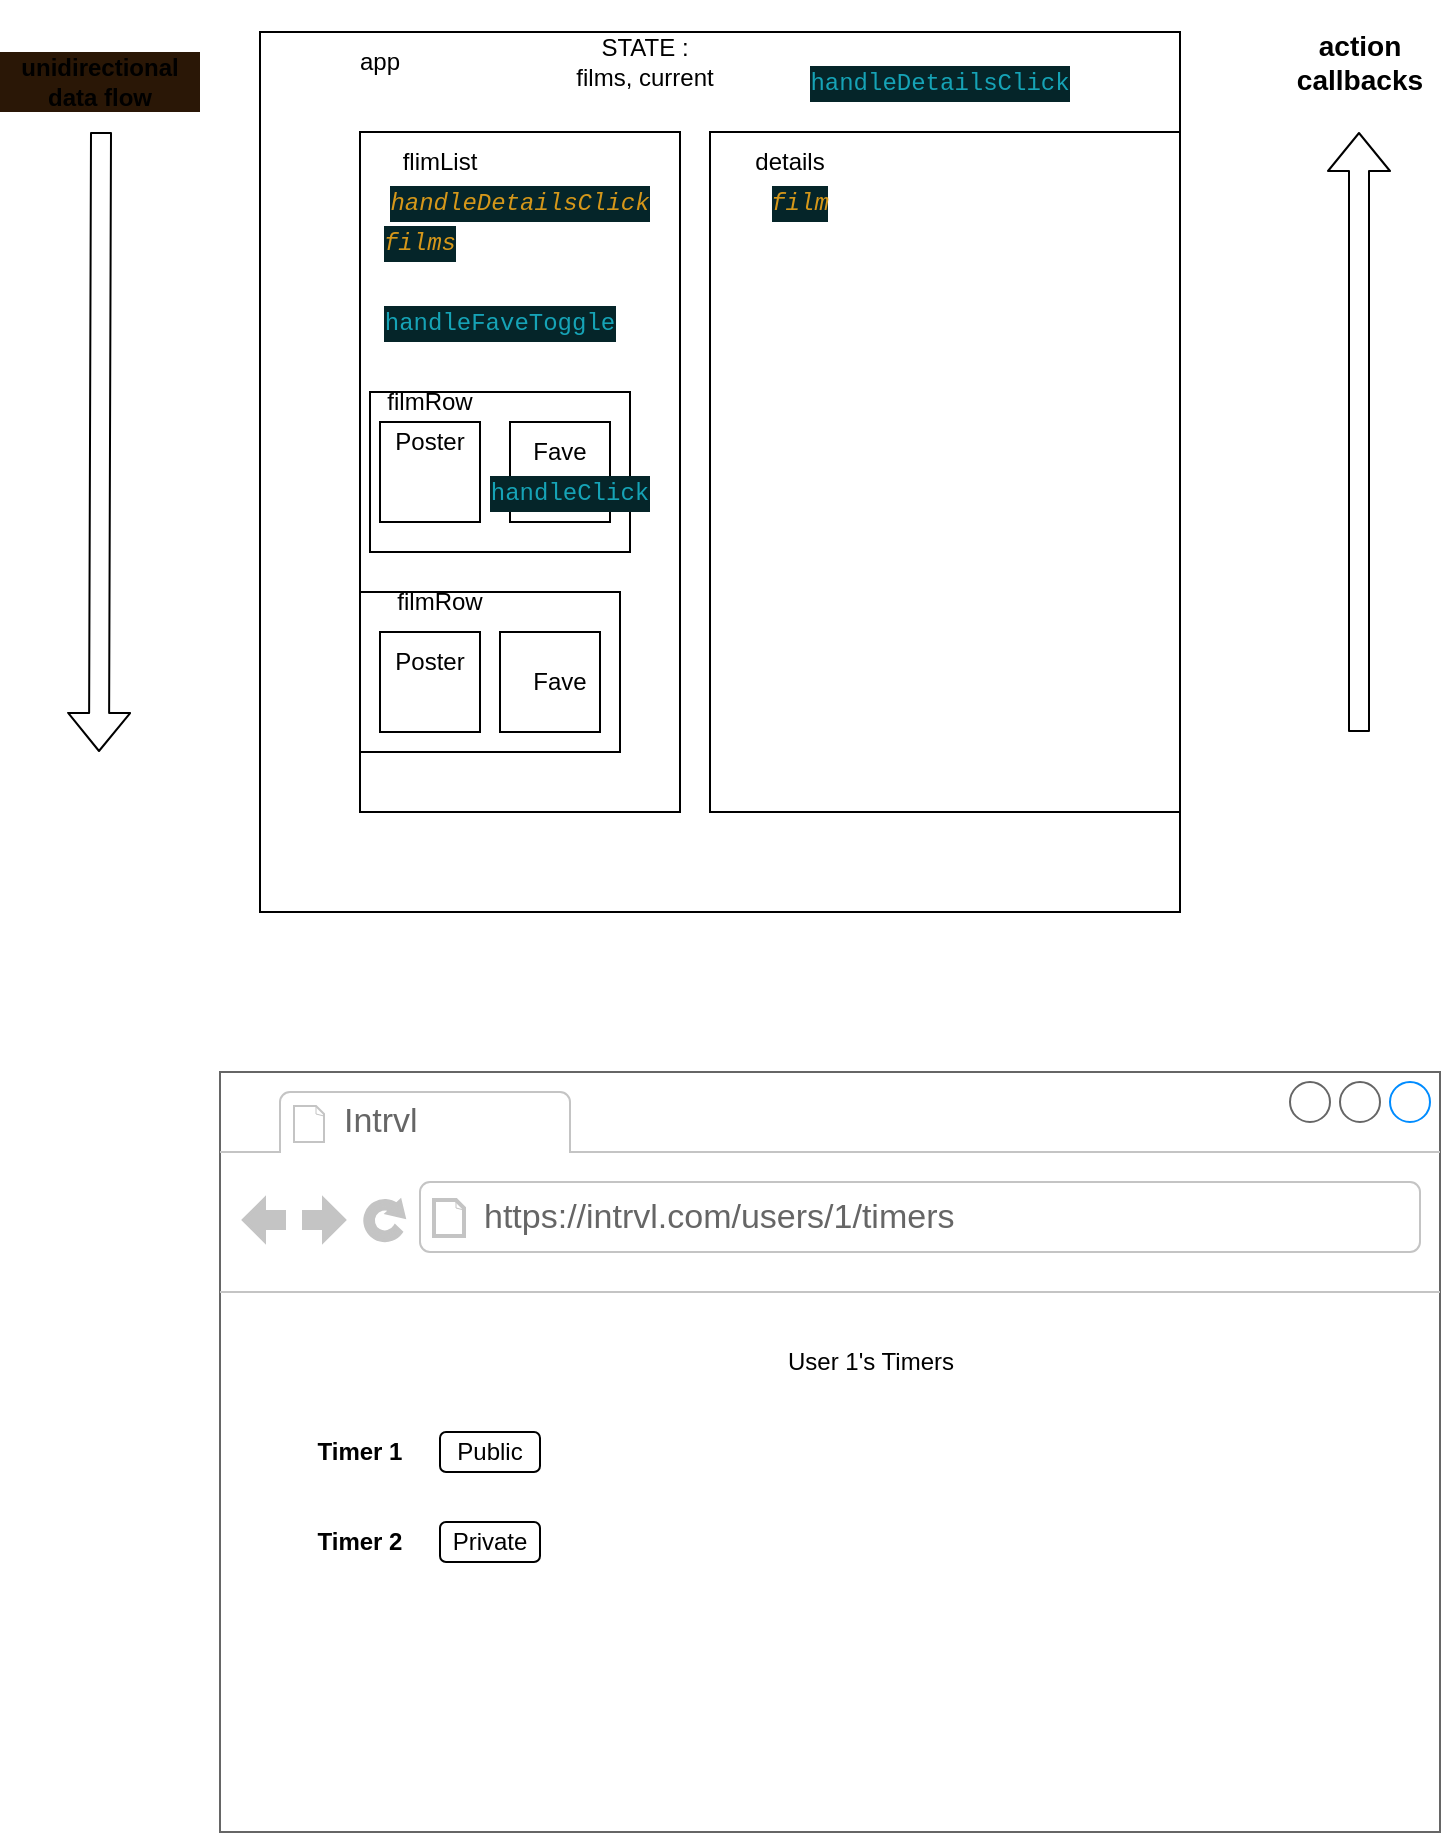 <mxfile>
    <diagram id="TGxYUn0rRdy-a8Jur79q" name="Page-1">
        <mxGraphModel dx="123" dy="530" grid="1" gridSize="10" guides="1" tooltips="1" connect="1" arrows="1" fold="1" page="1" pageScale="1" pageWidth="850" pageHeight="1100" math="0" shadow="0">
            <root>
                <mxCell id="0"/>
                <mxCell id="1" parent="0"/>
                <mxCell id="RTPB-mFvx7lJfbsmUgy_-11" value="" style="strokeWidth=1;shadow=0;dashed=0;align=center;html=1;shape=mxgraph.mockup.containers.browserWindow;rSize=0;strokeColor=#666666;strokeColor2=#008cff;strokeColor3=#c4c4c4;mainText=,;recursiveResize=0;" parent="1" vertex="1">
                    <mxGeometry x="110" y="550" width="610" height="380" as="geometry"/>
                </mxCell>
                <mxCell id="RTPB-mFvx7lJfbsmUgy_-12" value="Intrvl" style="strokeWidth=1;shadow=0;dashed=0;align=center;html=1;shape=mxgraph.mockup.containers.anchor;fontSize=17;fontColor=#666666;align=left;" parent="RTPB-mFvx7lJfbsmUgy_-11" vertex="1">
                    <mxGeometry x="60" y="12" width="90" height="26" as="geometry"/>
                </mxCell>
                <mxCell id="RTPB-mFvx7lJfbsmUgy_-13" value="https://intrvl.com/users/1/timers" style="strokeWidth=1;shadow=0;dashed=0;align=center;html=1;shape=mxgraph.mockup.containers.anchor;rSize=0;fontSize=17;fontColor=#666666;align=left;" parent="RTPB-mFvx7lJfbsmUgy_-11" vertex="1">
                    <mxGeometry x="130" y="60" width="250" height="26" as="geometry"/>
                </mxCell>
                <mxCell id="RTPB-mFvx7lJfbsmUgy_-18" value="&lt;b&gt;Timer 1&lt;/b&gt;" style="text;html=1;strokeColor=none;fillColor=none;align=center;verticalAlign=middle;whiteSpace=wrap;rounded=0;" parent="RTPB-mFvx7lJfbsmUgy_-11" vertex="1">
                    <mxGeometry x="40" y="175" width="60" height="30" as="geometry"/>
                </mxCell>
                <mxCell id="RTPB-mFvx7lJfbsmUgy_-19" value="User 1's Timers" style="text;html=1;strokeColor=none;fillColor=none;align=center;verticalAlign=middle;whiteSpace=wrap;rounded=0;" parent="RTPB-mFvx7lJfbsmUgy_-11" vertex="1">
                    <mxGeometry x="272.5" y="130" width="105" height="30" as="geometry"/>
                </mxCell>
                <mxCell id="RTPB-mFvx7lJfbsmUgy_-21" value="&lt;b&gt;Timer 2&lt;/b&gt;" style="text;html=1;strokeColor=none;fillColor=none;align=center;verticalAlign=middle;whiteSpace=wrap;rounded=0;" parent="RTPB-mFvx7lJfbsmUgy_-11" vertex="1">
                    <mxGeometry x="40" y="220" width="60" height="30" as="geometry"/>
                </mxCell>
                <mxCell id="RTPB-mFvx7lJfbsmUgy_-22" value="Public" style="rounded=1;whiteSpace=wrap;html=1;" parent="RTPB-mFvx7lJfbsmUgy_-11" vertex="1">
                    <mxGeometry x="110" y="180" width="50" height="20" as="geometry"/>
                </mxCell>
                <mxCell id="RTPB-mFvx7lJfbsmUgy_-23" value="Private" style="rounded=1;whiteSpace=wrap;html=1;" parent="RTPB-mFvx7lJfbsmUgy_-11" vertex="1">
                    <mxGeometry x="110" y="225" width="50" height="20" as="geometry"/>
                </mxCell>
                <mxCell id="QYoHxkmeRW3c7rtWosor-1" value="" style="rounded=0;whiteSpace=wrap;html=1;" parent="1" vertex="1">
                    <mxGeometry x="130" y="30" width="460" height="440" as="geometry"/>
                </mxCell>
                <mxCell id="QYoHxkmeRW3c7rtWosor-2" value="" style="rounded=0;whiteSpace=wrap;html=1;" parent="1" vertex="1">
                    <mxGeometry x="180" y="80" width="160" height="340" as="geometry"/>
                </mxCell>
                <mxCell id="QYoHxkmeRW3c7rtWosor-3" value="app" style="text;html=1;strokeColor=none;fillColor=none;align=center;verticalAlign=middle;whiteSpace=wrap;rounded=0;" parent="1" vertex="1">
                    <mxGeometry x="160" y="30" width="60" height="30" as="geometry"/>
                </mxCell>
                <mxCell id="QYoHxkmeRW3c7rtWosor-5" value="flimList" style="text;html=1;strokeColor=none;fillColor=none;align=center;verticalAlign=middle;whiteSpace=wrap;rounded=0;" parent="1" vertex="1">
                    <mxGeometry x="190" y="80" width="60" height="30" as="geometry"/>
                </mxCell>
                <mxCell id="QYoHxkmeRW3c7rtWosor-6" value="" style="rounded=0;whiteSpace=wrap;html=1;" parent="1" vertex="1">
                    <mxGeometry x="185" y="210" width="130" height="80" as="geometry"/>
                </mxCell>
                <mxCell id="QYoHxkmeRW3c7rtWosor-7" value="filmRow" style="text;html=1;strokeColor=none;fillColor=none;align=center;verticalAlign=middle;whiteSpace=wrap;rounded=0;" parent="1" vertex="1">
                    <mxGeometry x="185" y="200" width="60" height="30" as="geometry"/>
                </mxCell>
                <mxCell id="QYoHxkmeRW3c7rtWosor-8" value="" style="rounded=0;whiteSpace=wrap;html=1;" parent="1" vertex="1">
                    <mxGeometry x="190" y="225" width="50" height="50" as="geometry"/>
                </mxCell>
                <mxCell id="QYoHxkmeRW3c7rtWosor-9" value="Poster" style="text;html=1;strokeColor=none;fillColor=none;align=center;verticalAlign=middle;whiteSpace=wrap;rounded=0;" parent="1" vertex="1">
                    <mxGeometry x="185" y="220" width="60" height="30" as="geometry"/>
                </mxCell>
                <mxCell id="QYoHxkmeRW3c7rtWosor-10" value="" style="rounded=0;whiteSpace=wrap;html=1;" parent="1" vertex="1">
                    <mxGeometry x="255" y="225" width="50" height="50" as="geometry"/>
                </mxCell>
                <mxCell id="QYoHxkmeRW3c7rtWosor-11" value="Fave" style="text;html=1;strokeColor=none;fillColor=none;align=center;verticalAlign=middle;whiteSpace=wrap;rounded=0;" parent="1" vertex="1">
                    <mxGeometry x="250" y="225" width="60" height="30" as="geometry"/>
                </mxCell>
                <mxCell id="QYoHxkmeRW3c7rtWosor-12" value="" style="rounded=0;whiteSpace=wrap;html=1;" parent="1" vertex="1">
                    <mxGeometry x="355" y="80" width="235" height="340" as="geometry"/>
                </mxCell>
                <mxCell id="QYoHxkmeRW3c7rtWosor-13" value="details" style="text;html=1;strokeColor=none;fillColor=none;align=center;verticalAlign=middle;whiteSpace=wrap;rounded=0;" parent="1" vertex="1">
                    <mxGeometry x="365" y="80" width="60" height="30" as="geometry"/>
                </mxCell>
                <mxCell id="QYoHxkmeRW3c7rtWosor-14" value="" style="rounded=0;whiteSpace=wrap;html=1;" parent="1" vertex="1">
                    <mxGeometry x="180" y="310" width="130" height="80" as="geometry"/>
                </mxCell>
                <mxCell id="QYoHxkmeRW3c7rtWosor-15" value="filmRow" style="text;html=1;strokeColor=none;fillColor=none;align=center;verticalAlign=middle;whiteSpace=wrap;rounded=0;" parent="1" vertex="1">
                    <mxGeometry x="190" y="300" width="60" height="30" as="geometry"/>
                </mxCell>
                <mxCell id="QYoHxkmeRW3c7rtWosor-16" value="" style="rounded=0;whiteSpace=wrap;html=1;" parent="1" vertex="1">
                    <mxGeometry x="190" y="330" width="50" height="50" as="geometry"/>
                </mxCell>
                <mxCell id="QYoHxkmeRW3c7rtWosor-17" value="Poster" style="text;html=1;strokeColor=none;fillColor=none;align=center;verticalAlign=middle;whiteSpace=wrap;rounded=0;" parent="1" vertex="1">
                    <mxGeometry x="185" y="330" width="60" height="30" as="geometry"/>
                </mxCell>
                <mxCell id="QYoHxkmeRW3c7rtWosor-18" value="" style="rounded=0;whiteSpace=wrap;html=1;" parent="1" vertex="1">
                    <mxGeometry x="250" y="330" width="50" height="50" as="geometry"/>
                </mxCell>
                <mxCell id="QYoHxkmeRW3c7rtWosor-19" value="Fave" style="text;html=1;strokeColor=none;fillColor=none;align=center;verticalAlign=middle;whiteSpace=wrap;rounded=0;" parent="1" vertex="1">
                    <mxGeometry x="250" y="340" width="60" height="30" as="geometry"/>
                </mxCell>
                <mxCell id="2" value="STATE :&lt;br&gt;films, current" style="text;html=1;strokeColor=none;fillColor=none;align=center;verticalAlign=middle;whiteSpace=wrap;rounded=0;" vertex="1" parent="1">
                    <mxGeometry x="225" y="30" width="195" height="30" as="geometry"/>
                </mxCell>
                <mxCell id="4" value="" style="shape=flexArrow;endArrow=classic;html=1;" edge="1" parent="1">
                    <mxGeometry width="50" height="50" relative="1" as="geometry">
                        <mxPoint x="679.5" y="380" as="sourcePoint"/>
                        <mxPoint x="679.5" y="80" as="targetPoint"/>
                        <Array as="points"/>
                    </mxGeometry>
                </mxCell>
                <mxCell id="5" value="" style="shape=flexArrow;endArrow=classic;html=1;" edge="1" parent="1">
                    <mxGeometry width="50" height="50" relative="1" as="geometry">
                        <mxPoint x="50.5" y="80" as="sourcePoint"/>
                        <mxPoint x="49.5" y="390" as="targetPoint"/>
                    </mxGeometry>
                </mxCell>
                <mxCell id="6" value="&lt;h4&gt;&lt;b&gt;unidirectional data flow&lt;/b&gt;&lt;/h4&gt;" style="text;html=1;strokeColor=none;fillColor=#2A1706;align=center;verticalAlign=middle;whiteSpace=wrap;rounded=0;" vertex="1" parent="1">
                    <mxGeometry y="40" width="100" height="30" as="geometry"/>
                </mxCell>
                <mxCell id="7" value="&lt;h3&gt;action callbacks&lt;/h3&gt;" style="text;html=1;strokeColor=none;fillColor=none;align=center;verticalAlign=middle;whiteSpace=wrap;rounded=0;" vertex="1" parent="1">
                    <mxGeometry x="650" y="30" width="60" height="30" as="geometry"/>
                </mxCell>
                <mxCell id="8" value="&lt;div style=&quot;color: rgb(178 , 202 , 205) ; background-color: rgb(5 , 37 , 41) ; font-family: &amp;#34;menlo&amp;#34; , &amp;#34;monaco&amp;#34; , &amp;#34;courier new&amp;#34; , monospace ; line-height: 18px&quot;&gt;&lt;span style=&quot;color: #d5971a ; font-style: italic&quot;&gt;handleDetailsClick&lt;/span&gt;&lt;/div&gt;" style="text;html=1;strokeColor=none;fillColor=none;align=center;verticalAlign=middle;whiteSpace=wrap;rounded=0;" vertex="1" parent="1">
                    <mxGeometry x="230" y="100" width="60" height="30" as="geometry"/>
                </mxCell>
                <mxCell id="9" value="&lt;div style=&quot;color: rgb(178 , 202 , 205) ; background-color: rgb(5 , 37 , 41) ; font-family: &amp;#34;menlo&amp;#34; , &amp;#34;monaco&amp;#34; , &amp;#34;courier new&amp;#34; , monospace ; line-height: 18px&quot;&gt;&lt;span style=&quot;color: #16a3b6&quot;&gt;handleDetailsClick&lt;/span&gt;&lt;/div&gt;" style="text;html=1;strokeColor=none;fillColor=none;align=center;verticalAlign=middle;whiteSpace=wrap;rounded=0;" vertex="1" parent="1">
                    <mxGeometry x="440" y="40" width="60" height="30" as="geometry"/>
                </mxCell>
                <mxCell id="11" value="&lt;div style=&quot;color: rgb(178 , 202 , 205) ; background-color: rgb(5 , 37 , 41) ; font-family: &amp;#34;menlo&amp;#34; , &amp;#34;monaco&amp;#34; , &amp;#34;courier new&amp;#34; , monospace ; line-height: 18px&quot;&gt;&lt;span style=&quot;color: #d5971a ; font-style: italic&quot;&gt;film&lt;/span&gt;&lt;/div&gt;" style="text;html=1;strokeColor=none;fillColor=none;align=center;verticalAlign=middle;whiteSpace=wrap;rounded=0;" vertex="1" parent="1">
                    <mxGeometry x="370" y="100" width="60" height="30" as="geometry"/>
                </mxCell>
                <mxCell id="19" value="&lt;div style=&quot;color: rgb(178 , 202 , 205) ; background-color: rgb(5 , 37 , 41) ; font-family: &amp;#34;menlo&amp;#34; , &amp;#34;monaco&amp;#34; , &amp;#34;courier new&amp;#34; , monospace ; line-height: 18px&quot;&gt;&lt;span style=&quot;color: #d5971a ; font-style: italic&quot;&gt;films&lt;/span&gt;&lt;/div&gt;" style="text;html=1;strokeColor=none;fillColor=none;align=center;verticalAlign=middle;whiteSpace=wrap;rounded=0;" vertex="1" parent="1">
                    <mxGeometry x="180" y="120" width="60" height="30" as="geometry"/>
                </mxCell>
                <mxCell id="20" value="&lt;div style=&quot;color: rgb(178 , 202 , 205) ; background-color: rgb(5 , 37 , 41) ; font-family: &amp;#34;menlo&amp;#34; , &amp;#34;monaco&amp;#34; , &amp;#34;courier new&amp;#34; , monospace ; line-height: 18px&quot;&gt;&lt;span style=&quot;color: #16a3b6&quot;&gt;handleClick&lt;/span&gt;&lt;/div&gt;" style="text;html=1;strokeColor=none;fillColor=none;align=center;verticalAlign=middle;whiteSpace=wrap;rounded=0;" vertex="1" parent="1">
                    <mxGeometry x="255" y="245" width="60" height="30" as="geometry"/>
                </mxCell>
                <mxCell id="21" value="&lt;div style=&quot;color: rgb(178 , 202 , 205) ; background-color: rgb(5 , 37 , 41) ; font-family: &amp;#34;menlo&amp;#34; , &amp;#34;monaco&amp;#34; , &amp;#34;courier new&amp;#34; , monospace ; line-height: 18px&quot;&gt;&lt;span style=&quot;color: #16a3b6&quot;&gt;handleFaveToggle&lt;/span&gt;&lt;/div&gt;" style="text;html=1;strokeColor=none;fillColor=none;align=center;verticalAlign=middle;whiteSpace=wrap;rounded=0;" vertex="1" parent="1">
                    <mxGeometry x="220" y="160" width="60" height="30" as="geometry"/>
                </mxCell>
            </root>
        </mxGraphModel>
    </diagram>
</mxfile>